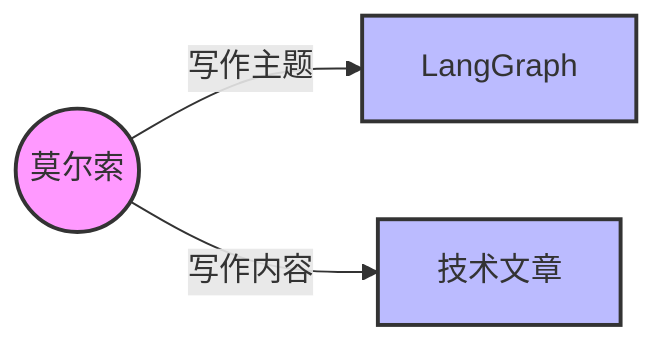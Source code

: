 graph LR
    %% 定义节点样式
    classDef subject fill:#f9f,stroke:#333,stroke-width:2px;
    classDef object fill:#bbf,stroke:#333,stroke-width:2px;

    %% 定义节点
    莫尔索((莫尔索))
    LangGraph
    技术文章[技术文章]

    %% 定义关系
    莫尔索 -->|写作主题| LangGraph
    莫尔索 -->|写作内容| 技术文章

    %% 应用样式
    class 莫尔索 subject;
    class LangGraph,技术文章 object;